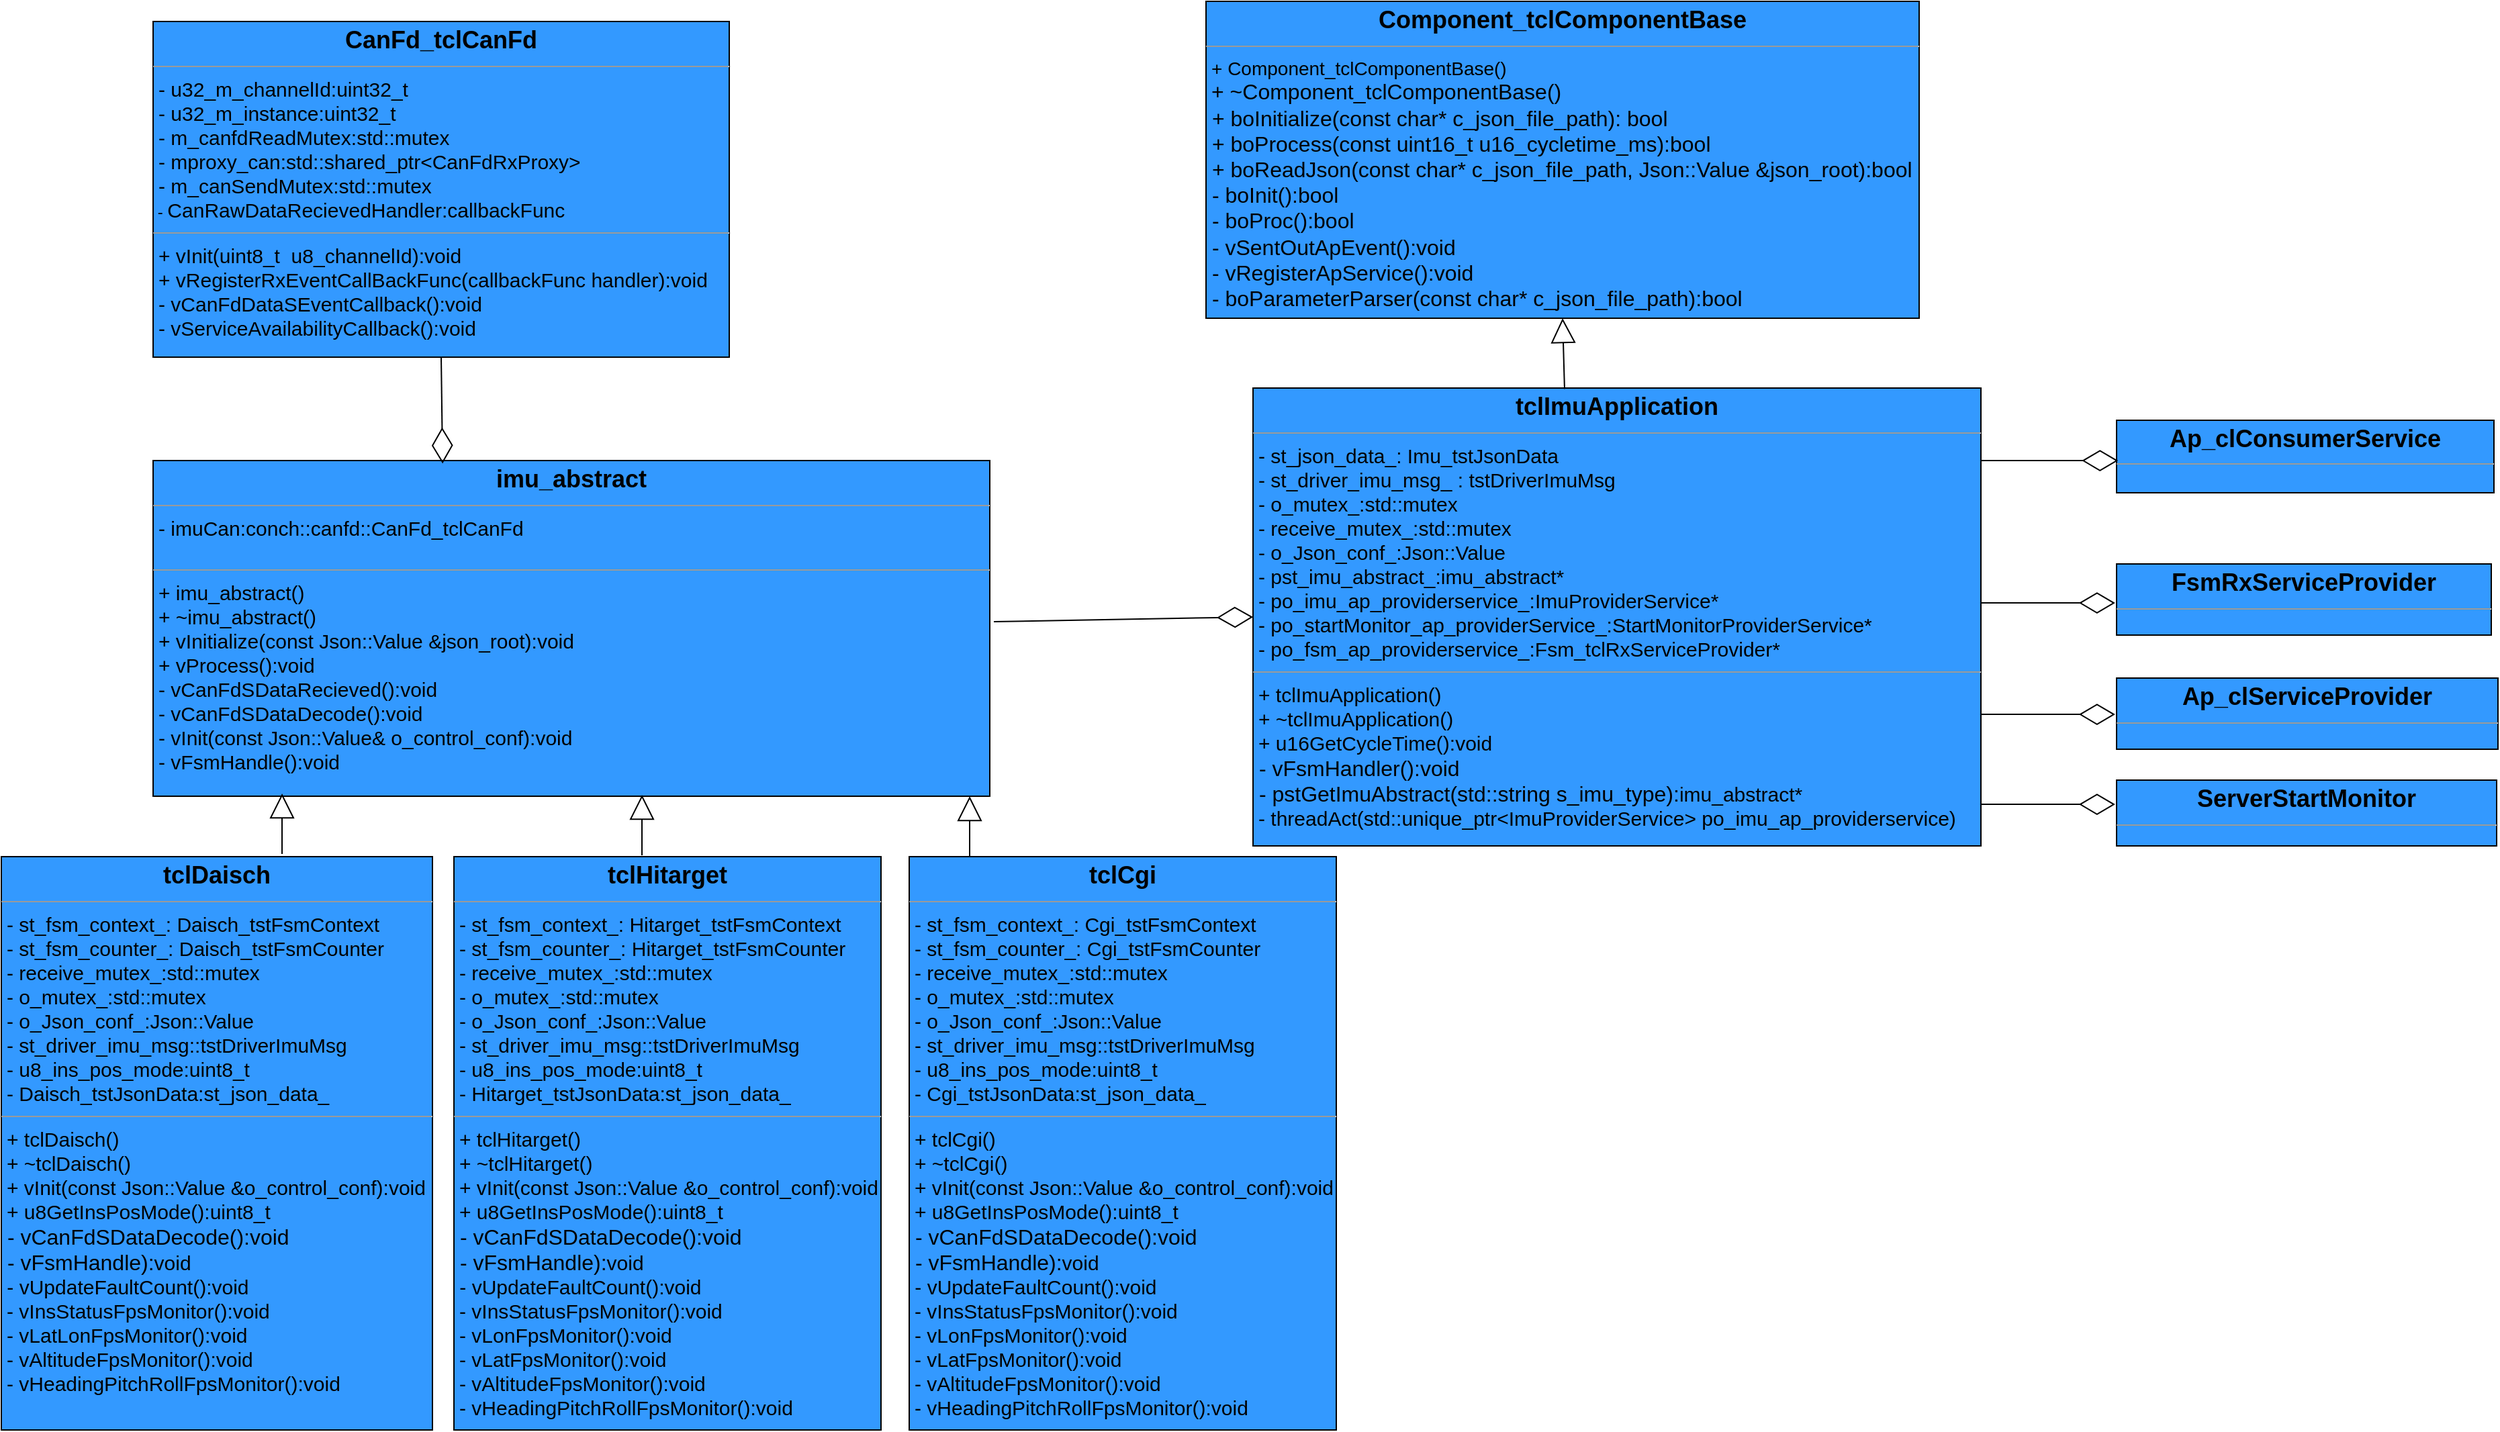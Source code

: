<mxfile version="21.1.4" type="github">
  <diagram id="zqbauPjEBLRnJutwsxev" name="第 1 页">
    <mxGraphModel dx="2391" dy="1137" grid="0" gridSize="10" guides="1" tooltips="1" connect="1" arrows="1" fold="1" page="1" pageScale="1" pageWidth="3300" pageHeight="4681" math="0" shadow="0">
      <root>
        <mxCell id="0" />
        <mxCell id="1" parent="0" />
        <mxCell id="D_3lXyYGzm1cd2-Fkn1J-19" value="&lt;p style=&quot;margin: 4px 0px 0px; text-align: center;&quot;&gt;&lt;font style=&quot;&quot;&gt;&lt;span style=&quot;font-size: 18px;&quot;&gt;&lt;b&gt;tclImuApplication&lt;/b&gt;&lt;/span&gt;&lt;br&gt;&lt;/font&gt;&lt;/p&gt;&lt;hr size=&quot;1&quot; style=&quot;font-size: 15px&quot;&gt;&lt;p style=&quot;margin: 0px 0px 0px 4px ; font-size: 15px&quot;&gt;- st_json_data_:&amp;nbsp;Imu_tstJsonData&lt;/p&gt;&lt;p style=&quot;margin: 0px 0px 0px 4px ; font-size: 15px&quot;&gt;-&amp;nbsp;st_driver_imu_msg_ :&amp;nbsp;tstDriverImuMsg&lt;/p&gt;&lt;p style=&quot;margin: 0px 0px 0px 4px ; font-size: 15px&quot;&gt;-&amp;nbsp;o_mutex_:std::mutex&lt;/p&gt;&lt;p style=&quot;margin: 0px 0px 0px 4px ; font-size: 15px&quot;&gt;-&amp;nbsp;receive_mutex_:std::mutex&lt;/p&gt;&lt;p style=&quot;margin: 0px 0px 0px 4px ; font-size: 15px&quot;&gt;-&amp;nbsp;o_Json_conf_:Json::Value&lt;/p&gt;&lt;p style=&quot;margin: 0px 0px 0px 4px ; font-size: 15px&quot;&gt;-&amp;nbsp;pst_imu_abstract_:imu_abstract*&lt;/p&gt;&lt;p style=&quot;margin: 0px 0px 0px 4px ; font-size: 15px&quot;&gt;&lt;font style=&quot;font-size: 15px&quot;&gt;- po_imu_ap_providerservice_:ImuProviderService*&lt;/font&gt;&lt;/p&gt;&lt;p style=&quot;margin: 0px 0px 0px 4px ; font-size: 15px&quot;&gt;&lt;font style=&quot;font-size: 15px&quot;&gt;- po_startMonitor_ap_providerService_:StartMonitorProviderService*&lt;/font&gt;&lt;/p&gt;&lt;p style=&quot;margin: 0px 0px 0px 4px ; font-size: 15px&quot;&gt;&lt;font style=&quot;font-size: 15px&quot;&gt;-&amp;nbsp;po_fsm_ap_providerservice_:Fsm_tclRxServiceProvider*&lt;/font&gt;&lt;/p&gt;&lt;hr size=&quot;1&quot; style=&quot;font-size: 15px&quot;&gt;&lt;p style=&quot;margin: 0px 0px 0px 4px; font-size: 15px;&quot;&gt;&lt;font style=&quot;font-size: 15px&quot;&gt;+&amp;nbsp;tclImuApplication()&lt;/font&gt;&lt;/p&gt;&lt;p style=&quot;margin: 0px 0px 0px 4px ; font-size: 15px&quot;&gt;&lt;font style=&quot;font-size: 15px&quot;&gt;+&amp;nbsp;~tclImuApplication()&lt;/font&gt;&lt;/p&gt;&lt;p style=&quot;margin: 0px 0px 0px 4px ; font-size: 15px&quot;&gt;&lt;font style=&quot;font-size: 15px&quot;&gt;+&amp;nbsp;u16GetCycleTime():void&lt;/font&gt;&lt;/p&gt;&lt;span style=&quot;font-size: medium;&quot;&gt;&amp;nbsp;-&amp;nbsp;vFsmHandler():void&lt;/span&gt;&lt;br style=&quot;font-size: medium;&quot;&gt;&lt;span style=&quot;font-size: medium;&quot;&gt;&amp;nbsp;-&amp;nbsp;&lt;/span&gt;&lt;font size=&quot;3&quot;&gt;pstGetImuAbstract(std::string s_imu_type):&lt;/font&gt;&lt;span style=&quot;font-size: 15px;&quot;&gt;imu_abstract*&lt;/span&gt;&lt;p style=&quot;margin: 0px 0px 0px 4px ; font-size: 15px&quot;&gt;&lt;font style=&quot;font-size: 15px&quot;&gt;-&amp;nbsp;threadAct(std::unique_ptr&amp;lt;ImuProviderService&amp;gt; po_imu_ap_providerservice)&lt;/font&gt;&lt;/p&gt;&lt;p style=&quot;margin: 0px 0px 0px 4px ; font-size: 15px&quot;&gt;&lt;br&gt;&lt;/p&gt;" style="verticalAlign=top;align=left;overflow=fill;fontSize=12;fontFamily=Helvetica;html=1;fillColor=#3399FF;" parent="1" vertex="1">
          <mxGeometry x="964" y="324" width="542" height="341" as="geometry" />
        </mxCell>
        <mxCell id="D_3lXyYGzm1cd2-Fkn1J-23" value="&lt;p style=&quot;margin: 4px 0px 0px ; text-align: center&quot;&gt;&lt;font style=&quot;font-size: 18px&quot;&gt;&lt;b&gt;CanFd_tclCanFd&lt;/b&gt;&lt;br&gt;&lt;/font&gt;&lt;/p&gt;&lt;hr size=&quot;1&quot; style=&quot;font-size: 15px&quot;&gt;&lt;p style=&quot;margin: 0px 0px 0px 4px ; font-size: 15px&quot;&gt;&lt;span&gt;- u32_m_channelId:uint32_t&lt;/span&gt;&lt;br&gt;&lt;/p&gt;&lt;p style=&quot;margin: 0px 0px 0px 4px ; font-size: 15px&quot;&gt;-&amp;nbsp;u32_m_instance:uint32_t&lt;/p&gt;&lt;p style=&quot;margin: 0px 0px 0px 4px ; font-size: 15px&quot;&gt;-&amp;nbsp;m_canfdReadMutex:std::mutex&lt;/p&gt;&lt;p style=&quot;margin: 0px 0px 0px 4px ; font-size: 15px&quot;&gt;-&amp;nbsp;mproxy_can:std::shared_ptr&amp;lt;CanFdRxProxy&amp;gt;&lt;/p&gt;&lt;p style=&quot;margin: 0px 0px 0px 4px ; font-size: 15px&quot;&gt;-&amp;nbsp;m_canSendMutex:std::mutex&lt;/p&gt;&amp;nbsp;-&amp;nbsp;&lt;font style=&quot;font-size: 15px&quot;&gt;CanRawDataRecievedHandler:callbackFunc&lt;/font&gt;&lt;br&gt;&lt;hr size=&quot;1&quot; style=&quot;font-size: 15px&quot;&gt;&lt;p style=&quot;margin: 0px 0px 0px 4px ; font-size: 15px&quot;&gt;+&amp;nbsp;vInit(uint8_t&amp;nbsp; u8_channelId):void&lt;/p&gt;&lt;p style=&quot;margin: 0px 0px 0px 4px ; font-size: 15px&quot;&gt;+&amp;nbsp;vRegisterRxEventCallBackFunc(callbackFunc handler):void&lt;/p&gt;&lt;p style=&quot;margin: 0px 0px 0px 4px ; font-size: 15px&quot;&gt;-&amp;nbsp;vCanFdDataSEventCallback():void&lt;/p&gt;&lt;p style=&quot;margin: 0px 0px 0px 4px ; font-size: 15px&quot;&gt;-&amp;nbsp;vServiceAvailabilityCallback():void&lt;/p&gt;&lt;p style=&quot;margin: 0px 0px 0px 4px ; font-size: 15px&quot;&gt;&lt;font style=&quot;font-size: 15px&quot;&gt;&lt;br&gt;&lt;/font&gt;&lt;/p&gt;&lt;p style=&quot;margin: 0px 0px 0px 4px ; font-size: 15px&quot;&gt;&lt;br&gt;&lt;/p&gt;" style="verticalAlign=top;align=left;overflow=fill;fontSize=12;fontFamily=Helvetica;html=1;fillColor=#3399FF;" parent="1" vertex="1">
          <mxGeometry x="145" y="51" width="429" height="250" as="geometry" />
        </mxCell>
        <mxCell id="D_3lXyYGzm1cd2-Fkn1J-25" value="&lt;p style=&quot;margin: 4px 0px 0px ; text-align: center&quot;&gt;&lt;font&gt;&lt;b&gt;&lt;font style=&quot;font-size: 18px&quot;&gt;Component_tclComponentBase&lt;/font&gt;&lt;/b&gt;&lt;br&gt;&lt;/font&gt;&lt;/p&gt;&lt;hr size=&quot;1&quot; style=&quot;font-size: 15px&quot;&gt;&lt;p style=&quot;margin: 0px 0px 0px 4px&quot;&gt;&lt;font style=&quot;font-size: 14px&quot;&gt;+ Component_tclComponentBase()&lt;/font&gt;&lt;/p&gt;&lt;p style=&quot;margin: 0px 0px 0px 4px&quot;&gt;&lt;font size=&quot;3&quot;&gt;+ ~Component_tclComponentBase()&lt;/font&gt;&lt;/p&gt;&lt;font size=&quot;3&quot;&gt;&lt;font&gt;&amp;nbsp;+ boInitialize(const char* c_json_file_path):&amp;nbsp;bool&lt;br&gt;&amp;nbsp;+ boProcess(const uint16_t u16_cycletime_ms):bool&lt;br&gt;&amp;nbsp;+&amp;nbsp;boReadJson(const char* c_json_file_path, Json::Value &amp;amp;json_root):bool&lt;br&gt;&lt;/font&gt;&lt;font&gt;&amp;nbsp;- boInit():bool&lt;br&gt;&amp;nbsp;- boProc():bool&lt;br&gt;&amp;nbsp;- vSentOutApEvent():void&lt;br&gt;&amp;nbsp;- vRegisterApService():void&lt;br&gt;&amp;nbsp;- boParameterParser(const char* c_json_file_path):bool&lt;br&gt;&lt;/font&gt;&lt;/font&gt;&lt;br&gt;&lt;p style=&quot;margin: 0px 0px 0px 4px ; font-size: 15px&quot;&gt;&lt;br&gt;&lt;/p&gt;" style="verticalAlign=top;align=left;overflow=fill;fontSize=12;fontFamily=Helvetica;html=1;fillColor=#3399FF;" parent="1" vertex="1">
          <mxGeometry x="929" y="36" width="531" height="236" as="geometry" />
        </mxCell>
        <mxCell id="D_3lXyYGzm1cd2-Fkn1J-26" value="&lt;p style=&quot;margin: 4px 0px 0px ; text-align: center&quot;&gt;&lt;font&gt;&lt;span style=&quot;font-size: 18px&quot;&gt;&lt;b&gt;ServerStartMonitor&lt;/b&gt;&lt;/span&gt;&lt;br&gt;&lt;/font&gt;&lt;/p&gt;&lt;hr size=&quot;1&quot; style=&quot;font-size: 15px&quot;&gt;&lt;p style=&quot;margin: 0px 0px 0px 4px&quot;&gt;&lt;br&gt;&lt;/p&gt;&lt;br&gt;&lt;p style=&quot;margin: 0px 0px 0px 4px ; font-size: 15px&quot;&gt;&lt;font style=&quot;font-size: 15px&quot;&gt;&lt;br&gt;&lt;/font&gt;&lt;/p&gt;&lt;p style=&quot;margin: 0px 0px 0px 4px ; font-size: 15px&quot;&gt;&lt;font style=&quot;font-size: 15px&quot;&gt;&lt;br&gt;&lt;/font&gt;&lt;/p&gt;&lt;p style=&quot;margin: 0px 0px 0px 4px ; font-size: 15px&quot;&gt;&lt;br&gt;&lt;/p&gt;" style="verticalAlign=top;align=left;overflow=fill;fontSize=12;fontFamily=Helvetica;html=1;fillColor=#3399FF;" parent="1" vertex="1">
          <mxGeometry x="1607" y="616" width="283" height="49" as="geometry" />
        </mxCell>
        <mxCell id="D_3lXyYGzm1cd2-Fkn1J-27" value="&lt;p style=&quot;margin: 4px 0px 0px ; text-align: center&quot;&gt;&lt;font&gt;&lt;b&gt;&lt;font style=&quot;font-size: 18px&quot;&gt;FsmRxServiceProvider&lt;/font&gt;&lt;/b&gt;&lt;br&gt;&lt;/font&gt;&lt;/p&gt;&lt;hr size=&quot;1&quot; style=&quot;font-size: 15px&quot;&gt;&lt;p style=&quot;margin: 0px 0px 0px 4px&quot;&gt;&lt;br&gt;&lt;/p&gt;&lt;br&gt;&lt;p style=&quot;margin: 0px 0px 0px 4px ; font-size: 15px&quot;&gt;&lt;font style=&quot;font-size: 15px&quot;&gt;&lt;br&gt;&lt;/font&gt;&lt;/p&gt;&lt;p style=&quot;margin: 0px 0px 0px 4px ; font-size: 15px&quot;&gt;&lt;font style=&quot;font-size: 15px&quot;&gt;&lt;br&gt;&lt;/font&gt;&lt;/p&gt;&lt;p style=&quot;margin: 0px 0px 0px 4px ; font-size: 15px&quot;&gt;&lt;br&gt;&lt;/p&gt;" style="verticalAlign=top;align=left;overflow=fill;fontSize=12;fontFamily=Helvetica;html=1;fillColor=#3399FF;" parent="1" vertex="1">
          <mxGeometry x="1607" y="455" width="279" height="53" as="geometry" />
        </mxCell>
        <mxCell id="D_3lXyYGzm1cd2-Fkn1J-29" value="&lt;p style=&quot;margin: 4px 0px 0px ; text-align: center&quot;&gt;&lt;font&gt;&lt;b&gt;&lt;font style=&quot;font-size: 18px&quot;&gt;Ap_clServiceProvider&lt;/font&gt;&lt;/b&gt;&lt;br&gt;&lt;/font&gt;&lt;/p&gt;&lt;hr size=&quot;1&quot; style=&quot;font-size: 15px&quot;&gt;&lt;p style=&quot;margin: 0px 0px 0px 4px&quot;&gt;&lt;br&gt;&lt;/p&gt;&lt;br&gt;&lt;p style=&quot;margin: 0px 0px 0px 4px ; font-size: 15px&quot;&gt;&lt;font style=&quot;font-size: 15px&quot;&gt;&lt;br&gt;&lt;/font&gt;&lt;/p&gt;&lt;p style=&quot;margin: 0px 0px 0px 4px ; font-size: 15px&quot;&gt;&lt;font style=&quot;font-size: 15px&quot;&gt;&lt;br&gt;&lt;/font&gt;&lt;/p&gt;&lt;p style=&quot;margin: 0px 0px 0px 4px ; font-size: 15px&quot;&gt;&lt;br&gt;&lt;/p&gt;" style="verticalAlign=top;align=left;overflow=fill;fontSize=12;fontFamily=Helvetica;html=1;fillColor=#3399FF;" parent="1" vertex="1">
          <mxGeometry x="1607" y="540" width="284" height="53" as="geometry" />
        </mxCell>
        <mxCell id="D_3lXyYGzm1cd2-Fkn1J-30" value="&lt;p style=&quot;margin: 4px 0px 0px ; text-align: center&quot;&gt;&lt;font style=&quot;font-size: 18px&quot;&gt;&lt;b&gt;Ap_clConsumerService&lt;/b&gt;&lt;br&gt;&lt;/font&gt;&lt;/p&gt;&lt;hr size=&quot;1&quot;&gt;&lt;p style=&quot;margin: 0px 0px 0px 4px&quot;&gt;&lt;font size=&quot;3&quot;&gt;&lt;br&gt;&lt;/font&gt;&lt;/p&gt;&lt;font size=&quot;3&quot;&gt;&lt;br&gt;&lt;/font&gt;&lt;p style=&quot;margin: 0px 0px 0px 4px&quot;&gt;&lt;font size=&quot;3&quot;&gt;&lt;br&gt;&lt;/font&gt;&lt;/p&gt;&lt;p style=&quot;margin: 0px 0px 0px 4px&quot;&gt;&lt;font size=&quot;3&quot;&gt;&lt;br&gt;&lt;/font&gt;&lt;/p&gt;&lt;p style=&quot;margin: 0px 0px 0px 4px ; font-size: 15px&quot;&gt;&lt;br&gt;&lt;/p&gt;" style="verticalAlign=top;align=left;overflow=fill;fontSize=12;fontFamily=Helvetica;html=1;fillColor=#3399FF;" parent="1" vertex="1">
          <mxGeometry x="1607" y="348" width="281" height="54" as="geometry" />
        </mxCell>
        <mxCell id="D_3lXyYGzm1cd2-Fkn1J-31" value="" style="endArrow=diamondThin;endFill=0;endSize=24;html=1;rounded=0;fontSize=18;exitX=1.002;exitY=0.631;exitDx=0;exitDy=0;exitPerimeter=0;" parent="1" edge="1">
          <mxGeometry width="160" relative="1" as="geometry">
            <mxPoint x="1506.004" y="567.003" as="sourcePoint" />
            <mxPoint x="1605.92" y="567.03" as="targetPoint" />
          </mxGeometry>
        </mxCell>
        <mxCell id="D_3lXyYGzm1cd2-Fkn1J-32" value="" style="endArrow=diamondThin;endFill=0;endSize=24;html=1;rounded=0;fontSize=18;exitX=1.002;exitY=0.631;exitDx=0;exitDy=0;exitPerimeter=0;" parent="1" edge="1">
          <mxGeometry width="160" relative="1" as="geometry">
            <mxPoint x="1506.004" y="484.003" as="sourcePoint" />
            <mxPoint x="1605.92" y="484.03" as="targetPoint" />
          </mxGeometry>
        </mxCell>
        <mxCell id="D_3lXyYGzm1cd2-Fkn1J-33" value="" style="endArrow=diamondThin;endFill=0;endSize=24;html=1;rounded=0;fontSize=18;entryX=0.004;entryY=0.556;entryDx=0;entryDy=0;entryPerimeter=0;" parent="1" edge="1" target="D_3lXyYGzm1cd2-Fkn1J-30">
          <mxGeometry width="160" relative="1" as="geometry">
            <mxPoint x="1506" y="378" as="sourcePoint" />
            <mxPoint x="1600" y="378" as="targetPoint" />
          </mxGeometry>
        </mxCell>
        <mxCell id="MR1ZOFi5-ZIBFbPqgOsg-1" value="" style="endArrow=block;endSize=16;endFill=0;html=1;rounded=0;fontColor=#000000;exitX=0.428;exitY=0.002;exitDx=0;exitDy=0;exitPerimeter=0;entryX=0.5;entryY=1;entryDx=0;entryDy=0;" parent="1" source="D_3lXyYGzm1cd2-Fkn1J-19" edge="1" target="D_3lXyYGzm1cd2-Fkn1J-25">
          <mxGeometry width="160" relative="1" as="geometry">
            <mxPoint x="971" y="374" as="sourcePoint" />
            <mxPoint x="971" y="294" as="targetPoint" />
            <Array as="points" />
          </mxGeometry>
        </mxCell>
        <mxCell id="MR1ZOFi5-ZIBFbPqgOsg-2" value="&lt;p style=&quot;margin: 4px 0px 0px ; text-align: center&quot;&gt;&lt;font style=&quot;&quot;&gt;&lt;span style=&quot;font-size: 18px;&quot;&gt;&lt;b&gt;imu_abstract&lt;/b&gt;&lt;/span&gt;&lt;br&gt;&lt;/font&gt;&lt;/p&gt;&lt;hr size=&quot;1&quot; style=&quot;font-size: 15px&quot;&gt;&lt;p style=&quot;margin: 0px 0px 0px 4px ; font-size: 15px&quot;&gt;-&amp;nbsp;imuCan:conch::canfd::CanFd_tclCanFd&lt;/p&gt;&lt;br&gt;&lt;hr size=&quot;1&quot; style=&quot;font-size: 15px&quot;&gt;&lt;p style=&quot;margin: 0px 0px 0px 4px ; font-size: 15px&quot;&gt;+&amp;nbsp;imu_abstract()&lt;/p&gt;&lt;p style=&quot;margin: 0px 0px 0px 4px ; font-size: 15px&quot;&gt;+&amp;nbsp;~imu_abstract()&lt;/p&gt;&lt;p style=&quot;margin: 0px 0px 0px 4px ; font-size: 15px&quot;&gt;+ vInitialize(const Json::Value &amp;amp;json_root):void&lt;/p&gt;&lt;p style=&quot;margin: 0px 0px 0px 4px ; font-size: 15px&quot;&gt;+ vProcess():void&lt;/p&gt;&lt;p style=&quot;margin: 0px 0px 0px 4px ; font-size: 15px&quot;&gt;-&amp;nbsp;vCanFdSDataRecieved():void&lt;/p&gt;&lt;p style=&quot;margin: 0px 0px 0px 4px ; font-size: 15px&quot;&gt;-&amp;nbsp;vCanFdSDataDecode():void&lt;/p&gt;&lt;p style=&quot;margin: 0px 0px 0px 4px ; font-size: 15px&quot;&gt;-&amp;nbsp;vInit(const Json::Value&amp;amp; o_control_conf):void&lt;/p&gt;&lt;p style=&quot;margin: 0px 0px 0px 4px ; font-size: 15px&quot;&gt;-&amp;nbsp;vFsmHandle():void&lt;/p&gt;" style="verticalAlign=top;align=left;overflow=fill;fontSize=12;fontFamily=Helvetica;html=1;fillColor=#3399FF;" parent="1" vertex="1">
          <mxGeometry x="145" y="378" width="623" height="250" as="geometry" />
        </mxCell>
        <mxCell id="MR1ZOFi5-ZIBFbPqgOsg-5" value="" style="endArrow=diamondThin;endFill=0;endSize=24;html=1;rounded=0;fontColor=#000000;exitX=0.5;exitY=1;exitDx=0;exitDy=0;entryX=0.346;entryY=0.009;entryDx=0;entryDy=0;entryPerimeter=0;" parent="1" source="D_3lXyYGzm1cd2-Fkn1J-23" target="MR1ZOFi5-ZIBFbPqgOsg-2" edge="1">
          <mxGeometry x="-1" y="20" width="160" relative="1" as="geometry">
            <mxPoint x="352" y="325" as="sourcePoint" />
            <mxPoint x="512" y="325" as="targetPoint" />
            <mxPoint x="-20" y="-19" as="offset" />
          </mxGeometry>
        </mxCell>
        <mxCell id="MR1ZOFi5-ZIBFbPqgOsg-7" value="&lt;p style=&quot;margin: 4px 0px 0px; text-align: center;&quot;&gt;&lt;font style=&quot;&quot;&gt;&lt;span style=&quot;font-size: 18px;&quot;&gt;&lt;b&gt;tclDaisch&lt;/b&gt;&lt;/span&gt;&lt;br&gt;&lt;/font&gt;&lt;/p&gt;&lt;hr size=&quot;1&quot; style=&quot;font-size: 15px&quot;&gt;&lt;p style=&quot;margin: 0px 0px 0px 4px ; font-size: 15px&quot;&gt;- st_fsm_context_:&amp;nbsp;Daisch_tstFsmContext&lt;/p&gt;&lt;p style=&quot;margin: 0px 0px 0px 4px ; font-size: 15px&quot;&gt;-&amp;nbsp;st_fsm_counter_:&amp;nbsp;Daisch_tstFsmCounter&lt;/p&gt;&lt;p style=&quot;margin: 0px 0px 0px 4px ; font-size: 15px&quot;&gt;-&amp;nbsp;receive_mutex_:std::mutex&lt;/p&gt;&lt;p style=&quot;margin: 0px 0px 0px 4px ; font-size: 15px&quot;&gt;-&amp;nbsp;o_mutex_:std::mutex&lt;/p&gt;&lt;p style=&quot;margin: 0px 0px 0px 4px ; font-size: 15px&quot;&gt;-&amp;nbsp;o_Json_conf_:Json::Value&lt;/p&gt;&lt;p style=&quot;margin: 0px 0px 0px 4px ; font-size: 15px&quot;&gt;-&amp;nbsp;st_driver_imu_msg::tstDriverImuMsg&lt;/p&gt;&lt;p style=&quot;margin: 0px 0px 0px 4px ; font-size: 15px&quot;&gt;-&amp;nbsp;u8_ins_pos_mode:uint8_t&lt;/p&gt;&lt;p style=&quot;margin: 0px 0px 0px 4px ; font-size: 15px&quot;&gt;-&amp;nbsp;Daisch_tstJsonData:st_json_data_&lt;/p&gt;&lt;hr size=&quot;1&quot; style=&quot;font-size: 15px&quot;&gt;&lt;p style=&quot;margin: 0px 0px 0px 4px; font-size: 15px;&quot;&gt;&lt;font style=&quot;font-size: 15px&quot;&gt;+&amp;nbsp;tclDaisch()&lt;/font&gt;&lt;/p&gt;&lt;p style=&quot;margin: 0px 0px 0px 4px ; font-size: 15px&quot;&gt;&lt;font style=&quot;font-size: 15px&quot;&gt;+&amp;nbsp;~tclDaisch()&lt;/font&gt;&lt;/p&gt;&lt;p style=&quot;margin: 0px 0px 0px 4px ; font-size: 15px&quot;&gt;&lt;font style=&quot;font-size: 15px&quot;&gt;+&amp;nbsp;vInit(const Json::Value &amp;amp;o_control_conf):void&lt;/font&gt;&lt;/p&gt;&lt;p style=&quot;margin: 0px 0px 0px 4px ; font-size: 15px&quot;&gt;&lt;font style=&quot;font-size: 15px&quot;&gt;+&amp;nbsp;u8GetInsPosMode():uint8_t&lt;/font&gt;&lt;/p&gt;&lt;font size=&quot;3&quot;&gt;&amp;nbsp;- vCanFdSDataDecode():void&lt;/font&gt;&lt;br style=&quot;font-size: medium;&quot;&gt;&lt;span style=&quot;font-size: medium;&quot;&gt;&amp;nbsp;-&amp;nbsp;&lt;/span&gt;&lt;font size=&quot;3&quot;&gt;vFsmHandle):&lt;/font&gt;&lt;span style=&quot;font-size: 15px;&quot;&gt;void&lt;/span&gt;&lt;br&gt;&lt;span style=&quot;font-size: 15px;&quot;&gt;&amp;nbsp;- vUpdateFaultCount():void&lt;/span&gt;&lt;br&gt;&lt;p style=&quot;margin: 0px 0px 0px 4px ; font-size: 15px&quot;&gt;&lt;font style=&quot;font-size: 15px&quot;&gt;-&amp;nbsp;vInsStatusFpsMonitor():void&lt;/font&gt;&lt;/p&gt;&lt;p style=&quot;margin: 0px 0px 0px 4px ; font-size: 15px&quot;&gt;&lt;font style=&quot;font-size: 15px&quot;&gt;-&amp;nbsp;vLatLonFpsMonitor():void&lt;/font&gt;&lt;/p&gt;&lt;p style=&quot;margin: 0px 0px 0px 4px ; font-size: 15px&quot;&gt;&lt;font style=&quot;font-size: 15px&quot;&gt;-&amp;nbsp;vAltitudeFpsMonitor():void&lt;/font&gt;&lt;/p&gt;&lt;p style=&quot;margin: 0px 0px 0px 4px ; font-size: 15px&quot;&gt;&lt;font style=&quot;font-size: 15px&quot;&gt;-&amp;nbsp;vHeadingPitchRollFpsMonitor():void&lt;/font&gt;&lt;/p&gt;&lt;p style=&quot;margin: 0px 0px 0px 4px; font-size: 15px;&quot;&gt;&lt;br&gt;&lt;/p&gt;" style="verticalAlign=top;align=left;overflow=fill;fontSize=12;fontFamily=Helvetica;html=1;fillColor=#3399FF;" parent="1" vertex="1">
          <mxGeometry x="32" y="673" width="321" height="427" as="geometry" />
        </mxCell>
        <mxCell id="MR1ZOFi5-ZIBFbPqgOsg-8" value="&lt;p style=&quot;margin: 4px 0px 0px; text-align: center;&quot;&gt;&lt;font style=&quot;&quot;&gt;&lt;span style=&quot;font-size: 18px;&quot;&gt;&lt;b&gt;tclHitarget&lt;/b&gt;&lt;/span&gt;&lt;br&gt;&lt;/font&gt;&lt;/p&gt;&lt;hr size=&quot;1&quot; style=&quot;font-size: 15px&quot;&gt;&lt;p style=&quot;margin: 0px 0px 0px 4px ; font-size: 15px&quot;&gt;- st_fsm_context_:&amp;nbsp;Hitarget_tstFsmContext&lt;/p&gt;&lt;p style=&quot;margin: 0px 0px 0px 4px ; font-size: 15px&quot;&gt;-&amp;nbsp;st_fsm_counter_:&amp;nbsp;Hitarget_tstFsmCounter&lt;/p&gt;&lt;p style=&quot;margin: 0px 0px 0px 4px ; font-size: 15px&quot;&gt;-&amp;nbsp;receive_mutex_:std::mutex&lt;/p&gt;&lt;p style=&quot;margin: 0px 0px 0px 4px ; font-size: 15px&quot;&gt;-&amp;nbsp;o_mutex_:std::mutex&lt;/p&gt;&lt;p style=&quot;margin: 0px 0px 0px 4px ; font-size: 15px&quot;&gt;-&amp;nbsp;o_Json_conf_:Json::Value&lt;/p&gt;&lt;p style=&quot;margin: 0px 0px 0px 4px ; font-size: 15px&quot;&gt;-&amp;nbsp;st_driver_imu_msg::tstDriverImuMsg&lt;/p&gt;&lt;p style=&quot;margin: 0px 0px 0px 4px ; font-size: 15px&quot;&gt;-&amp;nbsp;u8_ins_pos_mode:uint8_t&lt;/p&gt;&lt;p style=&quot;margin: 0px 0px 0px 4px ; font-size: 15px&quot;&gt;-&amp;nbsp;Hitarget_tstJsonData:st_json_data_&lt;/p&gt;&lt;hr size=&quot;1&quot; style=&quot;font-size: 15px&quot;&gt;&lt;p style=&quot;margin: 0px 0px 0px 4px; font-size: 15px;&quot;&gt;&lt;font style=&quot;font-size: 15px&quot;&gt;+&amp;nbsp;tclHitarget()&lt;/font&gt;&lt;/p&gt;&lt;p style=&quot;margin: 0px 0px 0px 4px ; font-size: 15px&quot;&gt;&lt;font style=&quot;font-size: 15px&quot;&gt;+&amp;nbsp;~tclHitarget()&lt;/font&gt;&lt;/p&gt;&lt;p style=&quot;margin: 0px 0px 0px 4px ; font-size: 15px&quot;&gt;&lt;font style=&quot;font-size: 15px&quot;&gt;+&amp;nbsp;vInit(const Json::Value &amp;amp;o_control_conf):void&lt;br&gt;&lt;/font&gt;&lt;/p&gt;&lt;p style=&quot;margin: 0px 0px 0px 4px ; font-size: 15px&quot;&gt;&lt;font style=&quot;font-size: 15px&quot;&gt;+&amp;nbsp;u8GetInsPosMode():uint8_t&lt;/font&gt;&lt;/p&gt;&lt;font size=&quot;3&quot;&gt;&amp;nbsp;- vCanFdSDataDecode():void&lt;/font&gt;&lt;br style=&quot;font-size: medium;&quot;&gt;&lt;span style=&quot;font-size: medium;&quot;&gt;&amp;nbsp;-&amp;nbsp;&lt;/span&gt;&lt;font size=&quot;3&quot;&gt;vFsmHandle):&lt;/font&gt;&lt;span style=&quot;font-size: 15px;&quot;&gt;void&lt;/span&gt;&lt;br&gt;&lt;span style=&quot;font-size: 15px;&quot;&gt;&amp;nbsp;- vUpdateFaultCount():void&lt;/span&gt;&lt;br&gt;&lt;p style=&quot;margin: 0px 0px 0px 4px ; font-size: 15px&quot;&gt;&lt;font style=&quot;font-size: 15px&quot;&gt;-&amp;nbsp;vInsStatusFpsMonitor():void&lt;/font&gt;&lt;/p&gt;&lt;p style=&quot;margin: 0px 0px 0px 4px ; font-size: 15px&quot;&gt;&lt;font style=&quot;font-size: 15px&quot;&gt;-&amp;nbsp;vLonFpsMonitor():void&lt;/font&gt;&lt;/p&gt;&lt;p style=&quot;margin: 0px 0px 0px 4px ; font-size: 15px&quot;&gt;&lt;font style=&quot;font-size: 15px&quot;&gt;-&amp;nbsp;vLatFpsMonitor():void&lt;/font&gt;&lt;/p&gt;&lt;p style=&quot;margin: 0px 0px 0px 4px ; font-size: 15px&quot;&gt;&lt;font style=&quot;font-size: 15px&quot;&gt;-&amp;nbsp;vAltitudeFpsMonitor():void&lt;/font&gt;&lt;/p&gt;&lt;p style=&quot;margin: 0px 0px 0px 4px ; font-size: 15px&quot;&gt;&lt;font style=&quot;font-size: 15px&quot;&gt;-&amp;nbsp;vHeadingPitchRollFpsMonitor():void&lt;/font&gt;&lt;/p&gt;&lt;p style=&quot;margin: 0px 0px 0px 4px; font-size: 15px;&quot;&gt;&lt;br&gt;&lt;/p&gt;" style="verticalAlign=top;align=left;overflow=fill;fontSize=12;fontFamily=Helvetica;html=1;fillColor=#3399FF;" parent="1" vertex="1">
          <mxGeometry x="369" y="673" width="318" height="427" as="geometry" />
        </mxCell>
        <mxCell id="MR1ZOFi5-ZIBFbPqgOsg-10" value="" style="endArrow=block;endSize=16;endFill=0;html=1;rounded=0;fontColor=#000000;" parent="1" edge="1">
          <mxGeometry width="160" relative="1" as="geometry">
            <mxPoint x="241" y="671" as="sourcePoint" />
            <mxPoint x="241.02" y="626" as="targetPoint" />
            <Array as="points" />
          </mxGeometry>
        </mxCell>
        <mxCell id="MR1ZOFi5-ZIBFbPqgOsg-11" value="" style="endArrow=block;endSize=16;endFill=0;html=1;rounded=0;fontColor=#000000;" parent="1" edge="1">
          <mxGeometry width="160" relative="1" as="geometry">
            <mxPoint x="509" y="672" as="sourcePoint" />
            <mxPoint x="509.02" y="627" as="targetPoint" />
            <Array as="points" />
          </mxGeometry>
        </mxCell>
        <mxCell id="MR1ZOFi5-ZIBFbPqgOsg-12" value="" style="endArrow=diamondThin;endFill=0;endSize=24;html=1;rounded=0;fontSize=18;exitX=1.002;exitY=0.631;exitDx=0;exitDy=0;exitPerimeter=0;" parent="1" edge="1">
          <mxGeometry width="160" relative="1" as="geometry">
            <mxPoint x="1506.004" y="634.003" as="sourcePoint" />
            <mxPoint x="1605.92" y="634.03" as="targetPoint" />
          </mxGeometry>
        </mxCell>
        <mxCell id="wDAxW2qqzhnBLl7GvW5y-2" value="&lt;p style=&quot;margin: 4px 0px 0px; text-align: center;&quot;&gt;&lt;font style=&quot;&quot;&gt;&lt;span style=&quot;font-size: 18px;&quot;&gt;&lt;b&gt;tclCgi&lt;/b&gt;&lt;/span&gt;&lt;br&gt;&lt;/font&gt;&lt;/p&gt;&lt;hr size=&quot;1&quot; style=&quot;font-size: 15px&quot;&gt;&lt;p style=&quot;margin: 0px 0px 0px 4px ; font-size: 15px&quot;&gt;- st_fsm_context_: Cgi_tstFsmContext&lt;/p&gt;&lt;p style=&quot;margin: 0px 0px 0px 4px ; font-size: 15px&quot;&gt;-&amp;nbsp;st_fsm_counter_: Cgi_tstFsmCounter&lt;/p&gt;&lt;p style=&quot;margin: 0px 0px 0px 4px ; font-size: 15px&quot;&gt;-&amp;nbsp;receive_mutex_:std::mutex&lt;/p&gt;&lt;p style=&quot;margin: 0px 0px 0px 4px ; font-size: 15px&quot;&gt;-&amp;nbsp;o_mutex_:std::mutex&lt;/p&gt;&lt;p style=&quot;margin: 0px 0px 0px 4px ; font-size: 15px&quot;&gt;-&amp;nbsp;o_Json_conf_:Json::Value&lt;/p&gt;&lt;p style=&quot;margin: 0px 0px 0px 4px ; font-size: 15px&quot;&gt;-&amp;nbsp;st_driver_imu_msg::tstDriverImuMsg&lt;/p&gt;&lt;p style=&quot;margin: 0px 0px 0px 4px ; font-size: 15px&quot;&gt;-&amp;nbsp;u8_ins_pos_mode:uint8_t&lt;/p&gt;&lt;p style=&quot;margin: 0px 0px 0px 4px ; font-size: 15px&quot;&gt;- Cgi_tstJsonData:st_json_data_&lt;/p&gt;&lt;hr size=&quot;1&quot; style=&quot;font-size: 15px&quot;&gt;&lt;p style=&quot;margin: 0px 0px 0px 4px; font-size: 15px;&quot;&gt;&lt;font style=&quot;font-size: 15px&quot;&gt;+&amp;nbsp;tclCgi()&lt;/font&gt;&lt;/p&gt;&lt;p style=&quot;margin: 0px 0px 0px 4px ; font-size: 15px&quot;&gt;&lt;font style=&quot;font-size: 15px&quot;&gt;+&amp;nbsp;~tclCgi()&lt;/font&gt;&lt;/p&gt;&lt;p style=&quot;margin: 0px 0px 0px 4px ; font-size: 15px&quot;&gt;&lt;font style=&quot;font-size: 15px&quot;&gt;+&amp;nbsp;vInit(const Json::Value &amp;amp;o_control_conf):void&lt;br&gt;&lt;/font&gt;&lt;/p&gt;&lt;p style=&quot;margin: 0px 0px 0px 4px ; font-size: 15px&quot;&gt;&lt;font style=&quot;font-size: 15px&quot;&gt;+&amp;nbsp;u8GetInsPosMode():uint8_t&lt;/font&gt;&lt;/p&gt;&lt;font size=&quot;3&quot;&gt;&amp;nbsp;- vCanFdSDataDecode():void&lt;/font&gt;&lt;br style=&quot;font-size: medium;&quot;&gt;&lt;span style=&quot;font-size: medium;&quot;&gt;&amp;nbsp;-&amp;nbsp;&lt;/span&gt;&lt;font size=&quot;3&quot;&gt;vFsmHandle):&lt;/font&gt;&lt;span style=&quot;font-size: 15px;&quot;&gt;void&lt;/span&gt;&lt;br&gt;&lt;span style=&quot;font-size: 15px;&quot;&gt;&amp;nbsp;- vUpdateFaultCount():void&lt;/span&gt;&lt;br&gt;&lt;p style=&quot;margin: 0px 0px 0px 4px ; font-size: 15px&quot;&gt;&lt;font style=&quot;font-size: 15px&quot;&gt;-&amp;nbsp;vInsStatusFpsMonitor():void&lt;/font&gt;&lt;/p&gt;&lt;p style=&quot;border-color: var(--border-color); margin: 0px 0px 0px 4px; font-size: 15px;&quot;&gt;&lt;font style=&quot;border-color: var(--border-color);&quot;&gt;-&amp;nbsp;vLonFpsMonitor():void&lt;/font&gt;&lt;/p&gt;&lt;p style=&quot;border-color: var(--border-color); margin: 0px 0px 0px 4px; font-size: 15px;&quot;&gt;&lt;font style=&quot;border-color: var(--border-color);&quot;&gt;-&amp;nbsp;vLatFpsMonitor():void&lt;/font&gt;&lt;/p&gt;&lt;p style=&quot;margin: 0px 0px 0px 4px ; font-size: 15px&quot;&gt;&lt;font style=&quot;font-size: 15px&quot;&gt;-&amp;nbsp;vAltitudeFpsMonitor():void&lt;/font&gt;&lt;/p&gt;&lt;p style=&quot;margin: 0px 0px 0px 4px ; font-size: 15px&quot;&gt;&lt;font style=&quot;font-size: 15px&quot;&gt;-&amp;nbsp;vHeadingPitchRollFpsMonitor():void&lt;/font&gt;&lt;/p&gt;&lt;p style=&quot;margin: 0px 0px 0px 4px; font-size: 15px;&quot;&gt;&lt;br&gt;&lt;/p&gt;" style="verticalAlign=top;align=left;overflow=fill;fontSize=12;fontFamily=Helvetica;html=1;fillColor=#3399FF;" vertex="1" parent="1">
          <mxGeometry x="708" y="673" width="318" height="427" as="geometry" />
        </mxCell>
        <mxCell id="wDAxW2qqzhnBLl7GvW5y-3" value="" style="endArrow=diamondThin;endFill=0;endSize=24;html=1;rounded=0;fontColor=#000000;exitX=0.5;exitY=1;exitDx=0;exitDy=0;entryX=0;entryY=0.5;entryDx=0;entryDy=0;" edge="1" parent="1" target="D_3lXyYGzm1cd2-Fkn1J-19">
          <mxGeometry x="-1" y="20" width="160" relative="1" as="geometry">
            <mxPoint x="771" y="498" as="sourcePoint" />
            <mxPoint x="807" y="575" as="targetPoint" />
            <mxPoint x="-20" y="-19" as="offset" />
          </mxGeometry>
        </mxCell>
        <mxCell id="wDAxW2qqzhnBLl7GvW5y-4" value="" style="endArrow=block;endSize=16;endFill=0;html=1;rounded=0;fontColor=#000000;" edge="1" parent="1">
          <mxGeometry width="160" relative="1" as="geometry">
            <mxPoint x="753" y="673" as="sourcePoint" />
            <mxPoint x="753.02" y="628" as="targetPoint" />
            <Array as="points" />
          </mxGeometry>
        </mxCell>
      </root>
    </mxGraphModel>
  </diagram>
</mxfile>
